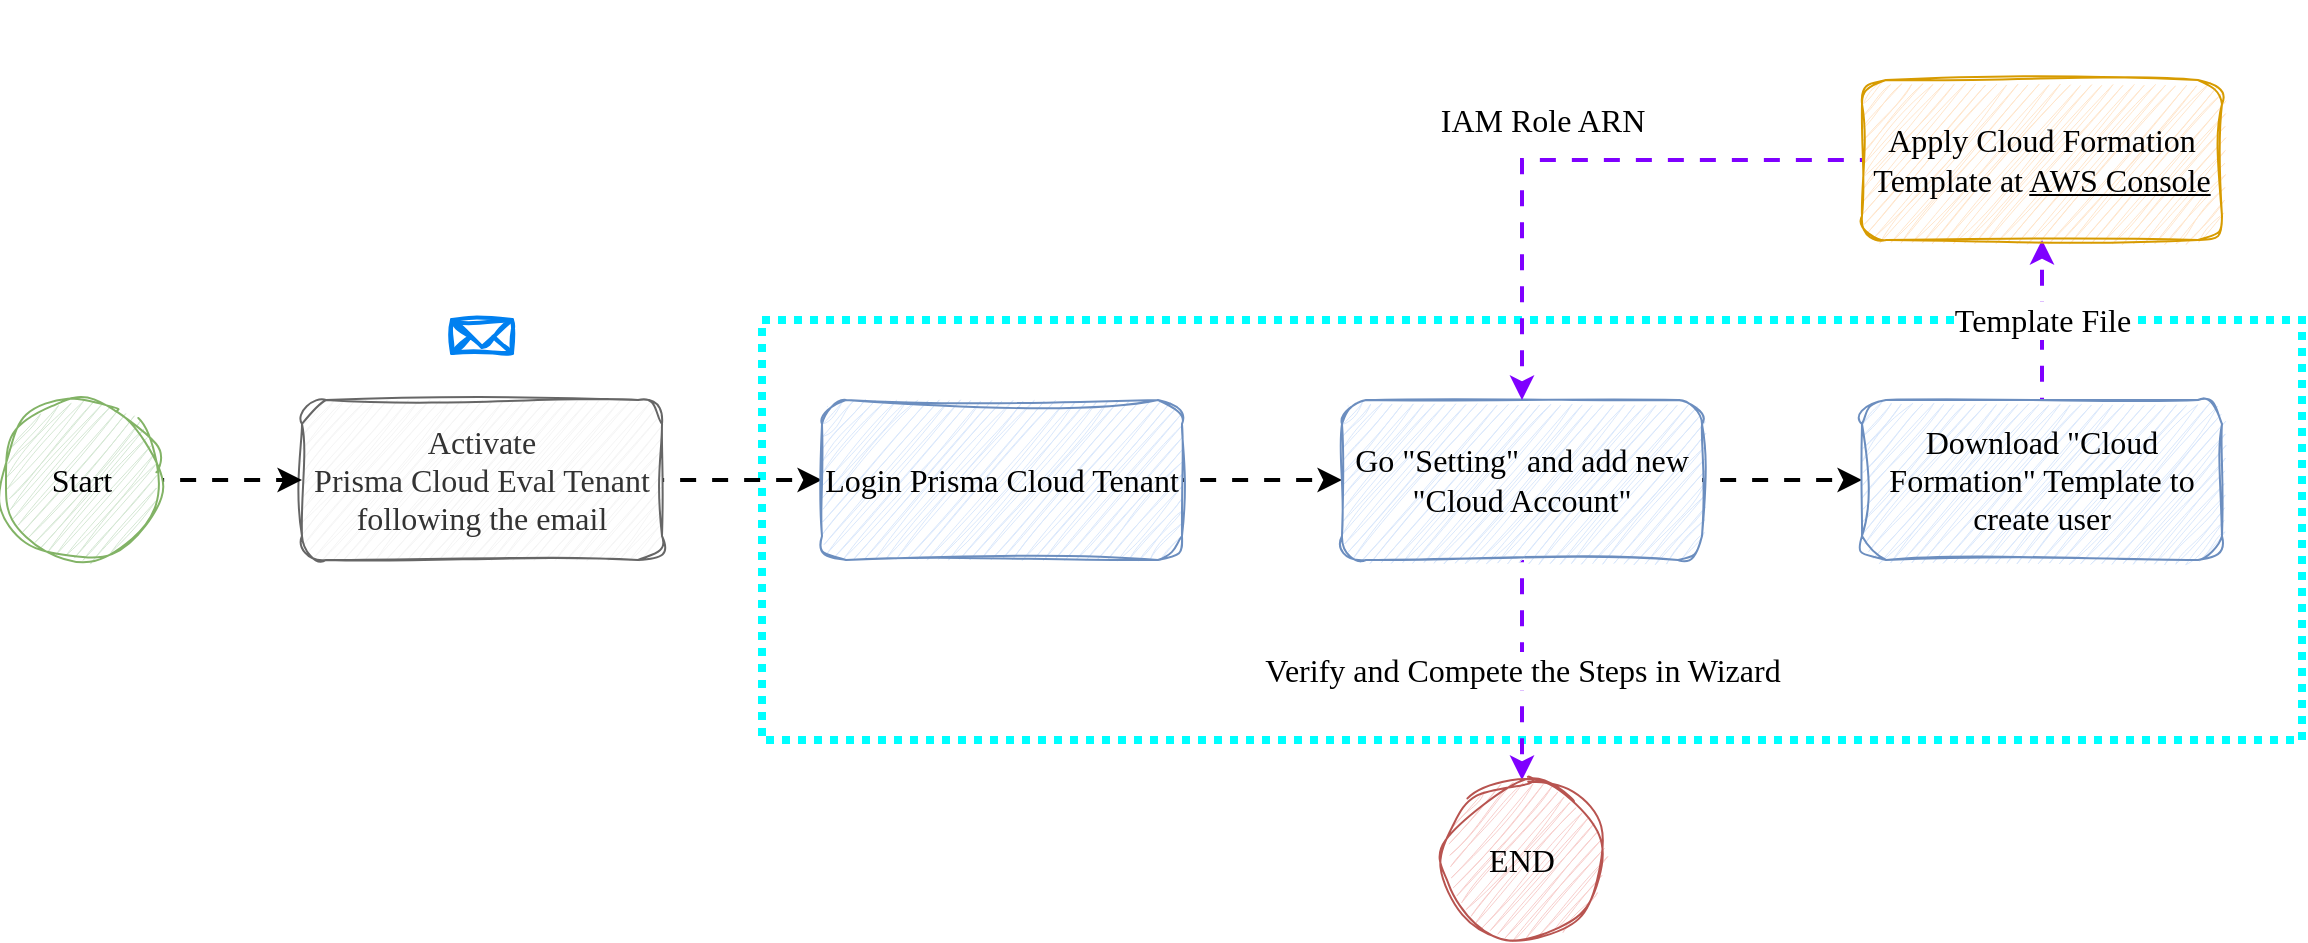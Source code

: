 <mxfile version="24.7.8" pages="4">
  <diagram name="Page-1" id="s1oaN6WPndYODVKXQSM8">
    <mxGraphModel dx="2268" dy="940" grid="1" gridSize="10" guides="1" tooltips="1" connect="1" arrows="1" fold="1" page="1" pageScale="1" pageWidth="850" pageHeight="1100" math="0" shadow="0">
      <root>
        <mxCell id="0" />
        <mxCell id="1" parent="0" />
        <mxCell id="BbceZji8J25tC3Eithj9-19" value="" style="rounded=0;whiteSpace=wrap;html=1;strokeColor=#00FFFF;align=center;verticalAlign=middle;fontFamily=Gloria Hallelujah;fontSource=https%3A%2F%2Ffonts.googleapis.com%2Fcss%3Ffamily%3DGloria%2BHallelujah;fontSize=16;fontColor=default;labelBackgroundColor=default;fillColor=none;dashed=1;strokeWidth=4;dashPattern=1 1;" vertex="1" parent="1">
          <mxGeometry x="160" y="320" width="770" height="210" as="geometry" />
        </mxCell>
        <mxCell id="BbceZji8J25tC3Eithj9-11" style="edgeStyle=orthogonalEdgeStyle;shape=connector;rounded=0;orthogonalLoop=1;jettySize=auto;html=1;entryX=0;entryY=0.5;entryDx=0;entryDy=0;strokeColor=default;strokeWidth=2;align=center;verticalAlign=middle;fontFamily=Gloria Hallelujah;fontSource=https%3A%2F%2Ffonts.googleapis.com%2Fcss%3Ffamily%3DGloria%2BHallelujah;fontSize=16;fontColor=default;labelBackgroundColor=default;endArrow=classic;flowAnimation=1;" edge="1" parent="1" source="BbceZji8J25tC3Eithj9-1" target="BbceZji8J25tC3Eithj9-2">
          <mxGeometry relative="1" as="geometry" />
        </mxCell>
        <mxCell id="BbceZji8J25tC3Eithj9-1" value="Activate&lt;div&gt;Prisma Cloud Eval Tenant following the email&lt;/div&gt;" style="rounded=1;whiteSpace=wrap;html=1;sketch=1;curveFitting=1;jiggle=2;fontSize=16;fontFamily=Gloria Hallelujah;fontSource=https%3A%2F%2Ffonts.googleapis.com%2Fcss%3Ffamily%3DGloria%2BHallelujah;fillColor=#f5f5f5;fontColor=#333333;strokeColor=#666666;" vertex="1" parent="1">
          <mxGeometry x="-70" y="360" width="180" height="80" as="geometry" />
        </mxCell>
        <mxCell id="BbceZji8J25tC3Eithj9-12" style="edgeStyle=orthogonalEdgeStyle;shape=connector;rounded=0;orthogonalLoop=1;jettySize=auto;html=1;entryX=0;entryY=0.5;entryDx=0;entryDy=0;strokeColor=default;strokeWidth=2;align=center;verticalAlign=middle;fontFamily=Gloria Hallelujah;fontSource=https%3A%2F%2Ffonts.googleapis.com%2Fcss%3Ffamily%3DGloria%2BHallelujah;fontSize=16;fontColor=default;labelBackgroundColor=default;endArrow=classic;flowAnimation=1;" edge="1" parent="1" source="BbceZji8J25tC3Eithj9-2" target="BbceZji8J25tC3Eithj9-3">
          <mxGeometry relative="1" as="geometry" />
        </mxCell>
        <mxCell id="BbceZji8J25tC3Eithj9-2" value="Login Prisma Cloud Tenant" style="rounded=1;whiteSpace=wrap;html=1;sketch=1;curveFitting=1;jiggle=2;fontSize=16;fontFamily=Gloria Hallelujah;fontSource=https%3A%2F%2Ffonts.googleapis.com%2Fcss%3Ffamily%3DGloria%2BHallelujah;fillColor=#dae8fc;strokeColor=#6c8ebf;" vertex="1" parent="1">
          <mxGeometry x="190" y="360" width="180" height="80" as="geometry" />
        </mxCell>
        <mxCell id="BbceZji8J25tC3Eithj9-13" style="edgeStyle=orthogonalEdgeStyle;shape=connector;rounded=0;orthogonalLoop=1;jettySize=auto;html=1;entryX=0;entryY=0.5;entryDx=0;entryDy=0;strokeColor=default;strokeWidth=2;align=center;verticalAlign=middle;fontFamily=Gloria Hallelujah;fontSource=https%3A%2F%2Ffonts.googleapis.com%2Fcss%3Ffamily%3DGloria%2BHallelujah;fontSize=16;fontColor=default;labelBackgroundColor=default;endArrow=classic;flowAnimation=1;" edge="1" parent="1" source="BbceZji8J25tC3Eithj9-3" target="BbceZji8J25tC3Eithj9-4">
          <mxGeometry relative="1" as="geometry" />
        </mxCell>
        <mxCell id="BbceZji8J25tC3Eithj9-16" value="Verify and Compete the Steps in Wizard" style="edgeStyle=orthogonalEdgeStyle;shape=connector;rounded=0;orthogonalLoop=1;jettySize=auto;html=1;strokeColor=#7F00FF;strokeWidth=2;align=center;verticalAlign=middle;fontFamily=Gloria Hallelujah;fontSource=https%3A%2F%2Ffonts.googleapis.com%2Fcss%3Ffamily%3DGloria%2BHallelujah;fontSize=16;fontColor=default;labelBackgroundColor=default;endArrow=classic;flowAnimation=1;" edge="1" parent="1" source="BbceZji8J25tC3Eithj9-3" target="BbceZji8J25tC3Eithj9-8">
          <mxGeometry relative="1" as="geometry" />
        </mxCell>
        <mxCell id="BbceZji8J25tC3Eithj9-3" value="Go &quot;Setting&quot; and add new &quot;Cloud Account&quot;" style="rounded=1;whiteSpace=wrap;html=1;sketch=1;curveFitting=1;jiggle=2;fontSize=16;fontFamily=Gloria Hallelujah;fontSource=https%3A%2F%2Ffonts.googleapis.com%2Fcss%3Ffamily%3DGloria%2BHallelujah;fillColor=#dae8fc;strokeColor=#6c8ebf;" vertex="1" parent="1">
          <mxGeometry x="450" y="360" width="180" height="80" as="geometry" />
        </mxCell>
        <mxCell id="BbceZji8J25tC3Eithj9-14" value="Template File" style="edgeStyle=orthogonalEdgeStyle;shape=connector;rounded=0;orthogonalLoop=1;jettySize=auto;html=1;entryX=0.5;entryY=1;entryDx=0;entryDy=0;strokeColor=#7F00FF;strokeWidth=2;align=center;verticalAlign=middle;fontFamily=Gloria Hallelujah;fontSource=https%3A%2F%2Ffonts.googleapis.com%2Fcss%3Ffamily%3DGloria%2BHallelujah;fontSize=16;fontColor=default;labelBackgroundColor=default;endArrow=classic;flowAnimation=1;" edge="1" parent="1" source="BbceZji8J25tC3Eithj9-4" target="BbceZji8J25tC3Eithj9-5">
          <mxGeometry relative="1" as="geometry" />
        </mxCell>
        <mxCell id="BbceZji8J25tC3Eithj9-4" value="Download &quot;Cloud Formation&quot; Template to create user" style="rounded=1;whiteSpace=wrap;html=1;sketch=1;curveFitting=1;jiggle=2;fontSize=16;fontFamily=Gloria Hallelujah;fontSource=https%3A%2F%2Ffonts.googleapis.com%2Fcss%3Ffamily%3DGloria%2BHallelujah;fillColor=#dae8fc;strokeColor=#6c8ebf;" vertex="1" parent="1">
          <mxGeometry x="710" y="360" width="180" height="80" as="geometry" />
        </mxCell>
        <mxCell id="BbceZji8J25tC3Eithj9-15" value="IAM Role ARN" style="edgeStyle=orthogonalEdgeStyle;shape=connector;rounded=0;orthogonalLoop=1;jettySize=auto;html=1;strokeColor=#7F00FF;strokeWidth=2;align=center;verticalAlign=middle;fontFamily=Gloria Hallelujah;fontSource=https%3A%2F%2Ffonts.googleapis.com%2Fcss%3Ffamily%3DGloria%2BHallelujah;fontSize=16;fontColor=default;labelBackgroundColor=default;endArrow=classic;flowAnimation=1;" edge="1" parent="1" source="BbceZji8J25tC3Eithj9-5" target="BbceZji8J25tC3Eithj9-3">
          <mxGeometry x="0.103" y="-20" relative="1" as="geometry">
            <mxPoint as="offset" />
          </mxGeometry>
        </mxCell>
        <mxCell id="BbceZji8J25tC3Eithj9-5" value="Apply Cloud Formation Template at &lt;u&gt;AWS Console&lt;/u&gt;" style="rounded=1;whiteSpace=wrap;html=1;sketch=1;curveFitting=1;jiggle=2;fontSize=16;fontFamily=Gloria Hallelujah;fontSource=https%3A%2F%2Ffonts.googleapis.com%2Fcss%3Ffamily%3DGloria%2BHallelujah;fillColor=#ffe6cc;strokeColor=#d79b00;" vertex="1" parent="1">
          <mxGeometry x="710" y="200" width="180" height="80" as="geometry" />
        </mxCell>
        <mxCell id="BbceZji8J25tC3Eithj9-8" value="END" style="ellipse;whiteSpace=wrap;html=1;aspect=fixed;rounded=1;sketch=1;jiggle=2;curveFitting=1;strokeColor=#b85450;align=center;verticalAlign=middle;fontFamily=Gloria Hallelujah;fontSource=https%3A%2F%2Ffonts.googleapis.com%2Fcss%3Ffamily%3DGloria%2BHallelujah;fontSize=16;fillColor=#f8cecc;" vertex="1" parent="1">
          <mxGeometry x="500" y="550" width="80" height="80" as="geometry" />
        </mxCell>
        <mxCell id="BbceZji8J25tC3Eithj9-10" style="edgeStyle=orthogonalEdgeStyle;rounded=0;orthogonalLoop=1;jettySize=auto;html=1;exitX=1;exitY=0.5;exitDx=0;exitDy=0;entryX=0;entryY=0.5;entryDx=0;entryDy=0;fontFamily=Gloria Hallelujah;fontSource=https%3A%2F%2Ffonts.googleapis.com%2Fcss%3Ffamily%3DGloria%2BHallelujah;fontSize=16;fontColor=default;flowAnimation=1;strokeWidth=2;" edge="1" parent="1" source="BbceZji8J25tC3Eithj9-9" target="BbceZji8J25tC3Eithj9-1">
          <mxGeometry relative="1" as="geometry" />
        </mxCell>
        <mxCell id="BbceZji8J25tC3Eithj9-9" value="Start" style="ellipse;whiteSpace=wrap;html=1;aspect=fixed;rounded=1;sketch=1;jiggle=2;curveFitting=1;strokeColor=#82b366;align=center;verticalAlign=middle;fontFamily=Gloria Hallelujah;fontSource=https%3A%2F%2Ffonts.googleapis.com%2Fcss%3Ffamily%3DGloria%2BHallelujah;fontSize=16;fillColor=#d5e8d4;" vertex="1" parent="1">
          <mxGeometry x="-220" y="360" width="80" height="80" as="geometry" />
        </mxCell>
        <mxCell id="BbceZji8J25tC3Eithj9-17" value="" style="html=1;verticalLabelPosition=bottom;align=center;labelBackgroundColor=#ffffff;verticalAlign=top;strokeWidth=2;strokeColor=#0080F0;shadow=0;dashed=0;shape=mxgraph.ios7.icons.mail;rounded=1;sketch=1;jiggle=2;curveFitting=1;fontFamily=Gloria Hallelujah;fontSource=https%3A%2F%2Ffonts.googleapis.com%2Fcss%3Ffamily%3DGloria%2BHallelujah;fontSize=16;fontColor=default;fillColor=default;" vertex="1" parent="1">
          <mxGeometry x="5" y="320" width="30" height="16.5" as="geometry" />
        </mxCell>
        <mxCell id="BbceZji8J25tC3Eithj9-18" value="" style="shape=image;verticalLabelPosition=bottom;labelBackgroundColor=default;verticalAlign=top;aspect=fixed;imageAspect=0;image=https://paloaltofirewalls.co.uk/wp-content/uploads/2021/02/Prisma_Logo_RGB.png;" vertex="1" parent="1">
          <mxGeometry x="160" y="280" width="160.62" height="32.53" as="geometry" />
        </mxCell>
        <mxCell id="BbceZji8J25tC3Eithj9-20" value="" style="shape=image;verticalLabelPosition=bottom;labelBackgroundColor=default;verticalAlign=top;aspect=fixed;imageAspect=0;image=https://upload.wikimedia.org/wikipedia/commons/thumb/9/93/Amazon_Web_Services_Logo.svg/2560px-Amazon_Web_Services_Logo.svg.png;" vertex="1" parent="1">
          <mxGeometry x="710" y="160" width="42.82" height="25.66" as="geometry" />
        </mxCell>
      </root>
    </mxGraphModel>
  </diagram>
  <diagram id="dqwGO8WCFjrMCLoMmDOb" name="Page-2">
    <mxGraphModel dx="978" dy="648" grid="1" gridSize="10" guides="1" tooltips="1" connect="1" arrows="1" fold="1" page="1" pageScale="1" pageWidth="850" pageHeight="1100" math="0" shadow="0">
      <root>
        <mxCell id="0" />
        <mxCell id="1" parent="0" />
        <mxCell id="kqDUxSL4CEwgRzSzyDm7-20" style="edgeStyle=orthogonalEdgeStyle;shape=connector;rounded=0;orthogonalLoop=1;jettySize=auto;html=1;strokeColor=default;strokeWidth=2;align=center;verticalAlign=middle;fontFamily=Gloria Hallelujah;fontSource=https%3A%2F%2Ffonts.googleapis.com%2Fcss%3Ffamily%3DGloria%2BHallelujah;fontSize=16;fontColor=default;labelBackgroundColor=default;endArrow=classic;flowAnimation=1;dashed=1;dashPattern=1 1;" edge="1" parent="1" source="kqDUxSL4CEwgRzSzyDm7-1">
          <mxGeometry relative="1" as="geometry">
            <mxPoint x="267.5" y="310" as="targetPoint" />
          </mxGeometry>
        </mxCell>
        <mxCell id="kqDUxSL4CEwgRzSzyDm7-1" value="Prisma Cloud&lt;div&gt;Enterprise&lt;/div&gt;&lt;div&gt;Edition&lt;/div&gt;" style="ellipse;shape=cloud;whiteSpace=wrap;html=1;rounded=1;sketch=1;jiggle=2;curveFitting=1;strokeColor=default;align=center;verticalAlign=middle;fontFamily=Gloria Hallelujah;fontSource=https%3A%2F%2Ffonts.googleapis.com%2Fcss%3Ffamily%3DGloria%2BHallelujah;fontSize=16;fontColor=default;labelBackgroundColor=default;fillColor=default;" vertex="1" parent="1">
          <mxGeometry x="107.5" y="390" width="255" height="170" as="geometry" />
        </mxCell>
        <mxCell id="kqDUxSL4CEwgRzSzyDm7-21" style="edgeStyle=orthogonalEdgeStyle;shape=connector;rounded=0;orthogonalLoop=1;jettySize=auto;html=1;strokeColor=default;strokeWidth=2;align=center;verticalAlign=middle;fontFamily=Gloria Hallelujah;fontSource=https%3A%2F%2Ffonts.googleapis.com%2Fcss%3Ffamily%3DGloria%2BHallelujah;fontSize=16;fontColor=default;labelBackgroundColor=default;endArrow=classic;flowAnimation=1;dashed=1;dashPattern=1 1;" edge="1" parent="1" source="kqDUxSL4CEwgRzSzyDm7-2">
          <mxGeometry relative="1" as="geometry">
            <mxPoint x="637.5" y="340" as="targetPoint" />
          </mxGeometry>
        </mxCell>
        <mxCell id="kqDUxSL4CEwgRzSzyDm7-2" value="Prisma Cloud&lt;div&gt;Business&lt;/div&gt;&lt;div&gt;Edition&lt;br&gt;(CHINA)&lt;/div&gt;" style="ellipse;shape=cloud;whiteSpace=wrap;html=1;rounded=1;sketch=1;jiggle=2;curveFitting=1;strokeColor=default;align=center;verticalAlign=middle;fontFamily=Gloria Hallelujah;fontSource=https%3A%2F%2Ffonts.googleapis.com%2Fcss%3Ffamily%3DGloria%2BHallelujah;fontSize=16;fontColor=default;labelBackgroundColor=default;fillColor=default;" vertex="1" parent="1">
          <mxGeometry x="557.5" y="400" width="240" height="160" as="geometry" />
        </mxCell>
        <mxCell id="kqDUxSL4CEwgRzSzyDm7-3" value="SG" style="rounded=1;whiteSpace=wrap;html=1;sketch=1;jiggle=2;curveFitting=1;strokeColor=default;align=center;verticalAlign=middle;fontFamily=Gloria Hallelujah;fontSource=https%3A%2F%2Ffonts.googleapis.com%2Fcss%3Ffamily%3DGloria%2BHallelujah;fontSize=16;fontColor=default;labelBackgroundColor=default;fillColor=default;" vertex="1" parent="1">
          <mxGeometry x="40" y="610" width="90" height="40" as="geometry" />
        </mxCell>
        <mxCell id="kqDUxSL4CEwgRzSzyDm7-4" value="JP" style="rounded=1;whiteSpace=wrap;html=1;sketch=1;jiggle=2;curveFitting=1;strokeColor=default;align=center;verticalAlign=middle;fontFamily=Gloria Hallelujah;fontSource=https%3A%2F%2Ffonts.googleapis.com%2Fcss%3Ffamily%3DGloria%2BHallelujah;fontSize=16;fontColor=default;labelBackgroundColor=default;fillColor=default;" vertex="1" parent="1">
          <mxGeometry x="140" y="610" width="90" height="40" as="geometry" />
        </mxCell>
        <mxCell id="kqDUxSL4CEwgRzSzyDm7-5" value="ANZ" style="rounded=1;whiteSpace=wrap;html=1;sketch=1;jiggle=2;curveFitting=1;strokeColor=default;align=center;verticalAlign=middle;fontFamily=Gloria Hallelujah;fontSource=https%3A%2F%2Ffonts.googleapis.com%2Fcss%3Ffamily%3DGloria%2BHallelujah;fontSize=16;fontColor=default;labelBackgroundColor=default;fillColor=default;" vertex="1" parent="1">
          <mxGeometry x="240" y="610" width="90" height="40" as="geometry" />
        </mxCell>
        <mxCell id="kqDUxSL4CEwgRzSzyDm7-6" value="US" style="rounded=1;whiteSpace=wrap;html=1;sketch=1;jiggle=2;curveFitting=1;strokeColor=default;align=center;verticalAlign=middle;fontFamily=Gloria Hallelujah;fontSource=https%3A%2F%2Ffonts.googleapis.com%2Fcss%3Ffamily%3DGloria%2BHallelujah;fontSize=16;fontColor=default;labelBackgroundColor=default;fillColor=default;" vertex="1" parent="1">
          <mxGeometry x="340" y="610" width="90" height="40" as="geometry" />
        </mxCell>
        <mxCell id="kqDUxSL4CEwgRzSzyDm7-7" value="CN" style="rounded=1;whiteSpace=wrap;html=1;sketch=1;jiggle=2;curveFitting=1;strokeColor=default;align=center;verticalAlign=middle;fontFamily=Gloria Hallelujah;fontSource=https%3A%2F%2Ffonts.googleapis.com%2Fcss%3Ffamily%3DGloria%2BHallelujah;fontSize=16;fontColor=default;labelBackgroundColor=default;fillColor=default;" vertex="1" parent="1">
          <mxGeometry x="632.5" y="610" width="90" height="40" as="geometry" />
        </mxCell>
        <mxCell id="kqDUxSL4CEwgRzSzyDm7-9" value="" style="endArrow=none;dashed=1;html=1;rounded=0;strokeColor=default;strokeWidth=2;align=center;verticalAlign=middle;fontFamily=Gloria Hallelujah;fontSource=https%3A%2F%2Ffonts.googleapis.com%2Fcss%3Ffamily%3DGloria%2BHallelujah;fontSize=16;fontColor=default;labelBackgroundColor=default;edgeStyle=orthogonalEdgeStyle;flowAnimation=1;" edge="1" parent="1">
          <mxGeometry width="50" height="50" relative="1" as="geometry">
            <mxPoint x="480" y="640" as="sourcePoint" />
            <mxPoint x="480" y="150" as="targetPoint" />
          </mxGeometry>
        </mxCell>
        <mxCell id="kqDUxSL4CEwgRzSzyDm7-11" value="AWS" style="ellipse;shape=cloud;whiteSpace=wrap;html=1;rounded=1;sketch=1;jiggle=2;curveFitting=1;strokeColor=default;align=center;verticalAlign=middle;fontFamily=Gloria Hallelujah;fontSource=https%3A%2F%2Ffonts.googleapis.com%2Fcss%3Ffamily%3DGloria%2BHallelujah;fontSize=16;fontColor=default;labelBackgroundColor=default;fillColor=default;" vertex="1" parent="1">
          <mxGeometry x="147.5" y="180" width="120" height="80" as="geometry" />
        </mxCell>
        <mxCell id="kqDUxSL4CEwgRzSzyDm7-12" value="Azure" style="ellipse;shape=cloud;whiteSpace=wrap;html=1;rounded=1;sketch=1;jiggle=2;curveFitting=1;strokeColor=default;align=center;verticalAlign=middle;fontFamily=Gloria Hallelujah;fontSource=https%3A%2F%2Ffonts.googleapis.com%2Fcss%3Ffamily%3DGloria%2BHallelujah;fontSize=16;fontColor=default;labelBackgroundColor=default;fillColor=default;" vertex="1" parent="1">
          <mxGeometry x="240" y="170" width="120" height="80" as="geometry" />
        </mxCell>
        <mxCell id="kqDUxSL4CEwgRzSzyDm7-13" value="GCP" style="ellipse;shape=cloud;whiteSpace=wrap;html=1;rounded=1;sketch=1;jiggle=2;curveFitting=1;strokeColor=default;align=center;verticalAlign=middle;fontFamily=Gloria Hallelujah;fontSource=https%3A%2F%2Ffonts.googleapis.com%2Fcss%3Ffamily%3DGloria%2BHallelujah;fontSize=16;fontColor=default;labelBackgroundColor=default;fillColor=default;" vertex="1" parent="1">
          <mxGeometry x="207.5" y="220" width="120" height="80" as="geometry" />
        </mxCell>
        <mxCell id="kqDUxSL4CEwgRzSzyDm7-14" value="AliCloud" style="ellipse;shape=cloud;whiteSpace=wrap;html=1;rounded=1;sketch=1;jiggle=2;curveFitting=1;strokeColor=default;align=center;verticalAlign=middle;fontFamily=Gloria Hallelujah;fontSource=https%3A%2F%2Ffonts.googleapis.com%2Fcss%3Ffamily%3DGloria%2BHallelujah;fontSize=16;fontColor=default;labelBackgroundColor=default;fillColor=default;" vertex="1" parent="1">
          <mxGeometry x="120" y="230" width="120" height="80" as="geometry" />
        </mxCell>
        <mxCell id="kqDUxSL4CEwgRzSzyDm7-15" value="OCI" style="ellipse;shape=cloud;whiteSpace=wrap;html=1;rounded=1;sketch=1;jiggle=2;curveFitting=1;strokeColor=default;align=center;verticalAlign=middle;fontFamily=Gloria Hallelujah;fontSource=https%3A%2F%2Ffonts.googleapis.com%2Fcss%3Ffamily%3DGloria%2BHallelujah;fontSize=16;fontColor=default;labelBackgroundColor=default;fillColor=default;" vertex="1" parent="1">
          <mxGeometry x="297.5" y="220" width="120" height="80" as="geometry" />
        </mxCell>
        <mxCell id="kqDUxSL4CEwgRzSzyDm7-16" value="AWS China" style="ellipse;shape=cloud;whiteSpace=wrap;html=1;rounded=1;sketch=1;jiggle=2;curveFitting=1;strokeColor=default;align=center;verticalAlign=middle;fontFamily=Gloria Hallelujah;fontSource=https%3A%2F%2Ffonts.googleapis.com%2Fcss%3Ffamily%3DGloria%2BHallelujah;fontSize=16;fontColor=default;labelBackgroundColor=default;fillColor=default;" vertex="1" parent="1">
          <mxGeometry x="547.5" y="170" width="140" height="90" as="geometry" />
        </mxCell>
        <mxCell id="kqDUxSL4CEwgRzSzyDm7-17" value="Azure 21v&lt;br&gt;(Mooncake)" style="ellipse;shape=cloud;whiteSpace=wrap;html=1;rounded=1;sketch=1;jiggle=2;curveFitting=1;strokeColor=default;align=center;verticalAlign=middle;fontFamily=Gloria Hallelujah;fontSource=https%3A%2F%2Ffonts.googleapis.com%2Fcss%3Ffamily%3DGloria%2BHallelujah;fontSize=16;fontColor=default;labelBackgroundColor=default;fillColor=default;" vertex="1" parent="1">
          <mxGeometry x="657.5" y="190" width="140" height="90" as="geometry" />
        </mxCell>
        <mxCell id="kqDUxSL4CEwgRzSzyDm7-18" value="Aliyun" style="ellipse;shape=cloud;whiteSpace=wrap;html=1;rounded=1;sketch=1;jiggle=2;curveFitting=1;strokeColor=default;align=center;verticalAlign=middle;fontFamily=Gloria Hallelujah;fontSource=https%3A%2F%2Ffonts.googleapis.com%2Fcss%3Ffamily%3DGloria%2BHallelujah;fontSize=16;fontColor=default;labelBackgroundColor=default;fillColor=default;" vertex="1" parent="1">
          <mxGeometry x="547.5" y="240" width="140" height="90" as="geometry" />
        </mxCell>
        <mxCell id="kqDUxSL4CEwgRzSzyDm7-19" value="Aliyun&lt;br&gt;(Finance)" style="ellipse;shape=cloud;whiteSpace=wrap;html=1;rounded=1;sketch=1;jiggle=2;curveFitting=1;strokeColor=default;align=center;verticalAlign=middle;fontFamily=Gloria Hallelujah;fontSource=https%3A%2F%2Ffonts.googleapis.com%2Fcss%3Ffamily%3DGloria%2BHallelujah;fontSize=16;fontColor=default;labelBackgroundColor=default;fillColor=default;" vertex="1" parent="1">
          <mxGeometry x="647.5" y="260" width="140" height="90" as="geometry" />
        </mxCell>
        <mxCell id="kqDUxSL4CEwgRzSzyDm7-22" value="International CLouds" style="text;html=1;align=center;verticalAlign=middle;whiteSpace=wrap;rounded=0;fontFamily=Gloria Hallelujah;fontSource=https%3A%2F%2Ffonts.googleapis.com%2Fcss%3Ffamily%3DGloria%2BHallelujah;fontSize=16;fontColor=default;labelBackgroundColor=default;fontStyle=5" vertex="1" parent="1">
          <mxGeometry x="147.5" y="130" width="220" height="30" as="geometry" />
        </mxCell>
        <mxCell id="kqDUxSL4CEwgRzSzyDm7-23" value="China Clouds" style="text;html=1;align=center;verticalAlign=middle;whiteSpace=wrap;rounded=0;fontFamily=Gloria Hallelujah;fontSource=https%3A%2F%2Ffonts.googleapis.com%2Fcss%3Ffamily%3DGloria%2BHallelujah;fontSize=16;fontColor=default;labelBackgroundColor=default;fontStyle=5" vertex="1" parent="1">
          <mxGeometry x="567.5" y="130" width="220" height="30" as="geometry" />
        </mxCell>
      </root>
    </mxGraphModel>
  </diagram>
  <diagram id="28ufTkRhXURtuYXBcRCO" name="Page-3">
    <mxGraphModel dx="1182" dy="783" grid="1" gridSize="10" guides="1" tooltips="1" connect="1" arrows="1" fold="1" page="1" pageScale="1" pageWidth="850" pageHeight="1100" math="0" shadow="0">
      <root>
        <mxCell id="0" />
        <mxCell id="1" parent="0" />
        <mxCell id="qOm3jjn9kIJ0XYWY7qRf-11" style="edgeStyle=orthogonalEdgeStyle;shape=connector;rounded=0;orthogonalLoop=1;jettySize=auto;html=1;entryX=0.5;entryY=0;entryDx=0;entryDy=0;strokeColor=default;strokeWidth=2;align=center;verticalAlign=middle;fontFamily=Gloria Hallelujah;fontSource=https%3A%2F%2Ffonts.googleapis.com%2Fcss%3Ffamily%3DGloria%2BHallelujah;fontSize=16;fontColor=default;labelBackgroundColor=default;endArrow=classic;flowAnimation=1;" edge="1" parent="1" source="XnFJxeMVyEUeCZrKErBX-1" target="qOm3jjn9kIJ0XYWY7qRf-10">
          <mxGeometry relative="1" as="geometry" />
        </mxCell>
        <mxCell id="XnFJxeMVyEUeCZrKErBX-1" value="Prisma Cloud&lt;div&gt;Enterprise&lt;/div&gt;&lt;div&gt;Edition&lt;/div&gt;" style="ellipse;shape=cloud;whiteSpace=wrap;html=1;rounded=1;sketch=1;jiggle=2;curveFitting=1;strokeColor=default;align=center;verticalAlign=middle;fontFamily=Gloria Hallelujah;fontSource=https%3A%2F%2Ffonts.googleapis.com%2Fcss%3Ffamily%3DGloria%2BHallelujah;fontSize=16;fontColor=default;labelBackgroundColor=default;fillColor=default;" vertex="1" parent="1">
          <mxGeometry x="356.25" y="380" width="187.5" height="110" as="geometry" />
        </mxCell>
        <mxCell id="XnFJxeMVyEUeCZrKErBX-3" style="edgeStyle=orthogonalEdgeStyle;shape=connector;rounded=0;orthogonalLoop=1;jettySize=auto;html=1;strokeColor=default;strokeWidth=2;align=center;verticalAlign=middle;fontFamily=Gloria Hallelujah;fontSource=https%3A%2F%2Ffonts.googleapis.com%2Fcss%3Ffamily%3DGloria%2BHallelujah;fontSize=16;fontColor=default;labelBackgroundColor=default;endArrow=classic;flowAnimation=1;" edge="1" parent="1" source="XnFJxeMVyEUeCZrKErBX-2" target="XnFJxeMVyEUeCZrKErBX-1">
          <mxGeometry relative="1" as="geometry" />
        </mxCell>
        <mxCell id="XnFJxeMVyEUeCZrKErBX-2" value="SSO" style="rounded=1;whiteSpace=wrap;html=1;sketch=1;jiggle=2;curveFitting=1;strokeColor=default;align=center;verticalAlign=middle;fontFamily=Gloria Hallelujah;fontSource=https%3A%2F%2Ffonts.googleapis.com%2Fcss%3Ffamily%3DGloria%2BHallelujah;fontSize=16;fontColor=default;labelBackgroundColor=default;fillColor=default;" vertex="1" parent="1">
          <mxGeometry x="410" y="280" width="80" height="40" as="geometry" />
        </mxCell>
        <mxCell id="XnFJxeMVyEUeCZrKErBX-5" style="edgeStyle=orthogonalEdgeStyle;shape=connector;rounded=0;orthogonalLoop=1;jettySize=auto;html=1;strokeColor=default;strokeWidth=2;align=center;verticalAlign=middle;fontFamily=Gloria Hallelujah;fontSource=https%3A%2F%2Ffonts.googleapis.com%2Fcss%3Ffamily%3DGloria%2BHallelujah;fontSize=16;fontColor=default;labelBackgroundColor=default;endArrow=classic;flowAnimation=1;" edge="1" parent="1" source="XnFJxeMVyEUeCZrKErBX-4" target="XnFJxeMVyEUeCZrKErBX-2">
          <mxGeometry relative="1" as="geometry" />
        </mxCell>
        <mxCell id="XnFJxeMVyEUeCZrKErBX-4" value="IDP" style="rounded=1;whiteSpace=wrap;html=1;sketch=1;jiggle=2;curveFitting=1;strokeColor=default;align=center;verticalAlign=middle;fontFamily=Gloria Hallelujah;fontSource=https%3A%2F%2Ffonts.googleapis.com%2Fcss%3Ffamily%3DGloria%2BHallelujah;fontSize=16;fontColor=default;labelBackgroundColor=default;fillColor=default;" vertex="1" parent="1">
          <mxGeometry x="410" y="180" width="80" height="40" as="geometry" />
        </mxCell>
        <mxCell id="XnFJxeMVyEUeCZrKErBX-6" value="Entra ID" style="ellipse;shape=cloud;whiteSpace=wrap;html=1;rounded=1;sketch=1;jiggle=2;curveFitting=1;strokeColor=default;align=center;verticalAlign=middle;fontFamily=Gloria Hallelujah;fontSource=https%3A%2F%2Ffonts.googleapis.com%2Fcss%3Ffamily%3DGloria%2BHallelujah;fontSize=16;fontColor=default;labelBackgroundColor=default;fillColor=default;" vertex="1" parent="1">
          <mxGeometry x="322.5" y="100" width="120" height="80" as="geometry" />
        </mxCell>
        <mxCell id="XnFJxeMVyEUeCZrKErBX-7" value="Okta" style="ellipse;shape=cloud;whiteSpace=wrap;html=1;rounded=1;sketch=1;jiggle=2;curveFitting=1;strokeColor=default;align=center;verticalAlign=middle;fontFamily=Gloria Hallelujah;fontSource=https%3A%2F%2Ffonts.googleapis.com%2Fcss%3Ffamily%3DGloria%2BHallelujah;fontSize=16;fontColor=default;labelBackgroundColor=default;fillColor=default;" vertex="1" parent="1">
          <mxGeometry x="420" y="110" width="120" height="80" as="geometry" />
        </mxCell>
        <mxCell id="XnFJxeMVyEUeCZrKErBX-8" value="ADFS" style="ellipse;shape=cloud;whiteSpace=wrap;html=1;rounded=1;sketch=1;jiggle=2;curveFitting=1;strokeColor=default;align=center;verticalAlign=middle;fontFamily=Gloria Hallelujah;fontSource=https%3A%2F%2Ffonts.googleapis.com%2Fcss%3Ffamily%3DGloria%2BHallelujah;fontSize=16;fontColor=default;labelBackgroundColor=default;fillColor=default;" vertex="1" parent="1">
          <mxGeometry x="480" y="70" width="120" height="80" as="geometry" />
        </mxCell>
        <mxCell id="XnFJxeMVyEUeCZrKErBX-9" value="Google SSO" style="ellipse;shape=cloud;whiteSpace=wrap;html=1;rounded=1;sketch=1;jiggle=2;curveFitting=1;strokeColor=default;align=center;verticalAlign=middle;fontFamily=Gloria Hallelujah;fontSource=https%3A%2F%2Ffonts.googleapis.com%2Fcss%3Ffamily%3DGloria%2BHallelujah;fontSize=16;fontColor=default;labelBackgroundColor=default;fillColor=default;" vertex="1" parent="1">
          <mxGeometry x="370" y="50" width="120" height="80" as="geometry" />
        </mxCell>
        <mxCell id="XnFJxeMVyEUeCZrKErBX-10" value="Entra ID" style="ellipse;shape=cloud;whiteSpace=wrap;html=1;rounded=1;sketch=1;jiggle=2;curveFitting=1;strokeColor=default;align=center;verticalAlign=middle;fontFamily=Gloria Hallelujah;fontSource=https%3A%2F%2Ffonts.googleapis.com%2Fcss%3Ffamily%3DGloria%2BHallelujah;fontSize=16;fontColor=default;labelBackgroundColor=default;fillColor=default;" vertex="1" parent="1">
          <mxGeometry x="110" y="690" width="120" height="80" as="geometry" />
        </mxCell>
        <mxCell id="XnFJxeMVyEUeCZrKErBX-11" value="Okta" style="ellipse;shape=cloud;whiteSpace=wrap;html=1;rounded=1;sketch=1;jiggle=2;curveFitting=1;strokeColor=default;align=center;verticalAlign=middle;fontFamily=Gloria Hallelujah;fontSource=https%3A%2F%2Ffonts.googleapis.com%2Fcss%3Ffamily%3DGloria%2BHallelujah;fontSize=16;fontColor=default;labelBackgroundColor=default;fillColor=default;" vertex="1" parent="1">
          <mxGeometry x="207.5" y="700" width="120" height="80" as="geometry" />
        </mxCell>
        <mxCell id="qOm3jjn9kIJ0XYWY7qRf-7" style="edgeStyle=orthogonalEdgeStyle;shape=connector;rounded=0;orthogonalLoop=1;jettySize=auto;html=1;exitX=0.875;exitY=0.5;exitDx=0;exitDy=0;exitPerimeter=0;entryX=0;entryY=0.5;entryDx=0;entryDy=0;strokeColor=default;strokeWidth=2;align=center;verticalAlign=middle;fontFamily=Gloria Hallelujah;fontSource=https%3A%2F%2Ffonts.googleapis.com%2Fcss%3Ffamily%3DGloria%2BHallelujah;fontSize=16;fontColor=default;labelBackgroundColor=default;endArrow=classic;flowAnimation=1;" edge="1" parent="1" source="XnFJxeMVyEUeCZrKErBX-12" target="qOm3jjn9kIJ0XYWY7qRf-6">
          <mxGeometry relative="1" as="geometry" />
        </mxCell>
        <mxCell id="XnFJxeMVyEUeCZrKErBX-12" value="ADFS" style="ellipse;shape=cloud;whiteSpace=wrap;html=1;rounded=1;sketch=1;jiggle=2;curveFitting=1;strokeColor=default;align=center;verticalAlign=middle;fontFamily=Gloria Hallelujah;fontSource=https%3A%2F%2Ffonts.googleapis.com%2Fcss%3Ffamily%3DGloria%2BHallelujah;fontSize=16;fontColor=default;labelBackgroundColor=default;fillColor=default;" vertex="1" parent="1">
          <mxGeometry x="252.5" y="660" width="120" height="80" as="geometry" />
        </mxCell>
        <mxCell id="XnFJxeMVyEUeCZrKErBX-13" value="Google SSO" style="ellipse;shape=cloud;whiteSpace=wrap;html=1;rounded=1;sketch=1;jiggle=2;curveFitting=1;strokeColor=default;align=center;verticalAlign=middle;fontFamily=Gloria Hallelujah;fontSource=https%3A%2F%2Ffonts.googleapis.com%2Fcss%3Ffamily%3DGloria%2BHallelujah;fontSize=16;fontColor=default;labelBackgroundColor=default;fillColor=default;" vertex="1" parent="1">
          <mxGeometry x="157.5" y="640" width="120" height="80" as="geometry" />
        </mxCell>
        <mxCell id="qOm3jjn9kIJ0XYWY7qRf-1" value="AWS" style="ellipse;shape=cloud;whiteSpace=wrap;html=1;rounded=1;sketch=1;jiggle=2;curveFitting=1;strokeColor=default;align=center;verticalAlign=middle;fontFamily=Gloria Hallelujah;fontSource=https%3A%2F%2Ffonts.googleapis.com%2Fcss%3Ffamily%3DGloria%2BHallelujah;fontSize=16;fontColor=default;labelBackgroundColor=default;fillColor=default;" vertex="1" parent="1">
          <mxGeometry x="557.5" y="640" width="120" height="80" as="geometry" />
        </mxCell>
        <mxCell id="qOm3jjn9kIJ0XYWY7qRf-2" value="Azure" style="ellipse;shape=cloud;whiteSpace=wrap;html=1;rounded=1;sketch=1;jiggle=2;curveFitting=1;strokeColor=default;align=center;verticalAlign=middle;fontFamily=Gloria Hallelujah;fontSource=https%3A%2F%2Ffonts.googleapis.com%2Fcss%3Ffamily%3DGloria%2BHallelujah;fontSize=16;fontColor=default;labelBackgroundColor=default;fillColor=default;" vertex="1" parent="1">
          <mxGeometry x="650" y="630" width="120" height="80" as="geometry" />
        </mxCell>
        <mxCell id="qOm3jjn9kIJ0XYWY7qRf-3" value="GCP" style="ellipse;shape=cloud;whiteSpace=wrap;html=1;rounded=1;sketch=1;jiggle=2;curveFitting=1;strokeColor=default;align=center;verticalAlign=middle;fontFamily=Gloria Hallelujah;fontSource=https%3A%2F%2Ffonts.googleapis.com%2Fcss%3Ffamily%3DGloria%2BHallelujah;fontSize=16;fontColor=default;labelBackgroundColor=default;fillColor=default;" vertex="1" parent="1">
          <mxGeometry x="617.5" y="680" width="120" height="80" as="geometry" />
        </mxCell>
        <mxCell id="qOm3jjn9kIJ0XYWY7qRf-4" value="AliCloud" style="ellipse;shape=cloud;whiteSpace=wrap;html=1;rounded=1;sketch=1;jiggle=2;curveFitting=1;strokeColor=default;align=center;verticalAlign=middle;fontFamily=Gloria Hallelujah;fontSource=https%3A%2F%2Ffonts.googleapis.com%2Fcss%3Ffamily%3DGloria%2BHallelujah;fontSize=16;fontColor=default;labelBackgroundColor=default;fillColor=default;" vertex="1" parent="1">
          <mxGeometry x="530" y="690" width="120" height="80" as="geometry" />
        </mxCell>
        <mxCell id="qOm3jjn9kIJ0XYWY7qRf-5" value="OCI" style="ellipse;shape=cloud;whiteSpace=wrap;html=1;rounded=1;sketch=1;jiggle=2;curveFitting=1;strokeColor=default;align=center;verticalAlign=middle;fontFamily=Gloria Hallelujah;fontSource=https%3A%2F%2Ffonts.googleapis.com%2Fcss%3Ffamily%3DGloria%2BHallelujah;fontSize=16;fontColor=default;labelBackgroundColor=default;fillColor=default;" vertex="1" parent="1">
          <mxGeometry x="707.5" y="680" width="120" height="80" as="geometry" />
        </mxCell>
        <mxCell id="qOm3jjn9kIJ0XYWY7qRf-6" value="SSO" style="rounded=1;whiteSpace=wrap;html=1;sketch=1;jiggle=2;curveFitting=1;strokeColor=default;align=center;verticalAlign=middle;fontFamily=Gloria Hallelujah;fontSource=https%3A%2F%2Ffonts.googleapis.com%2Fcss%3Ffamily%3DGloria%2BHallelujah;fontSize=16;fontColor=default;labelBackgroundColor=default;fillColor=default;" vertex="1" parent="1">
          <mxGeometry x="412.5" y="710" width="80" height="40" as="geometry" />
        </mxCell>
        <mxCell id="qOm3jjn9kIJ0XYWY7qRf-8" style="edgeStyle=orthogonalEdgeStyle;shape=connector;rounded=0;orthogonalLoop=1;jettySize=auto;html=1;exitX=1;exitY=0.5;exitDx=0;exitDy=0;entryX=0.07;entryY=0.4;entryDx=0;entryDy=0;entryPerimeter=0;strokeColor=default;strokeWidth=2;align=center;verticalAlign=middle;fontFamily=Gloria Hallelujah;fontSource=https%3A%2F%2Ffonts.googleapis.com%2Fcss%3Ffamily%3DGloria%2BHallelujah;fontSize=16;fontColor=default;labelBackgroundColor=default;endArrow=classic;flowAnimation=1;" edge="1" parent="1" source="qOm3jjn9kIJ0XYWY7qRf-6" target="qOm3jjn9kIJ0XYWY7qRf-4">
          <mxGeometry relative="1" as="geometry" />
        </mxCell>
        <mxCell id="qOm3jjn9kIJ0XYWY7qRf-9" value="" style="shape=curlyBracket;whiteSpace=wrap;html=1;rounded=1;flipH=1;labelPosition=right;verticalLabelPosition=middle;align=left;verticalAlign=middle;sketch=1;jiggle=2;curveFitting=1;strokeColor=default;fontFamily=Gloria Hallelujah;fontSource=https%3A%2F%2Ffonts.googleapis.com%2Fcss%3Ffamily%3DGloria%2BHallelujah;fontSize=16;fontColor=default;labelBackgroundColor=default;fillColor=default;rotation=-90;" vertex="1" parent="1">
          <mxGeometry x="455" y="280" width="20" height="710" as="geometry" />
        </mxCell>
        <mxCell id="qOm3jjn9kIJ0XYWY7qRf-10" value="CIEM" style="rounded=1;whiteSpace=wrap;html=1;sketch=1;jiggle=2;curveFitting=1;strokeColor=default;align=center;verticalAlign=middle;fontFamily=Gloria Hallelujah;fontSource=https%3A%2F%2Ffonts.googleapis.com%2Fcss%3Ffamily%3DGloria%2BHallelujah;fontSize=16;fontColor=default;labelBackgroundColor=default;fillColor=default;" vertex="1" parent="1">
          <mxGeometry x="410" y="530" width="80" height="40" as="geometry" />
        </mxCell>
        <mxCell id="qOm3jjn9kIJ0XYWY7qRf-12" style="edgeStyle=orthogonalEdgeStyle;shape=connector;rounded=0;orthogonalLoop=1;jettySize=auto;html=1;entryX=0.1;entryY=0.5;entryDx=0;entryDy=0;entryPerimeter=0;strokeColor=default;strokeWidth=2;align=center;verticalAlign=middle;fontFamily=Gloria Hallelujah;fontSource=https%3A%2F%2Ffonts.googleapis.com%2Fcss%3Ffamily%3DGloria%2BHallelujah;fontSize=16;fontColor=default;labelBackgroundColor=default;endArrow=classic;flowAnimation=1;" edge="1" parent="1" source="qOm3jjn9kIJ0XYWY7qRf-10" target="qOm3jjn9kIJ0XYWY7qRf-9">
          <mxGeometry relative="1" as="geometry" />
        </mxCell>
      </root>
    </mxGraphModel>
  </diagram>
  <diagram id="ofZXMvyNWhGQNEvcpeZd" name="Page-4">
    <mxGraphModel dx="1418" dy="940" grid="1" gridSize="10" guides="1" tooltips="1" connect="1" arrows="1" fold="1" page="1" pageScale="1" pageWidth="850" pageHeight="1100" math="0" shadow="0">
      <root>
        <mxCell id="0" />
        <mxCell id="1" parent="0" />
        <mxCell id="UUb-iixJ8kLkLfR1OBws-7" style="edgeStyle=orthogonalEdgeStyle;shape=connector;rounded=0;orthogonalLoop=1;jettySize=auto;html=1;strokeColor=default;strokeWidth=2;align=center;verticalAlign=middle;fontFamily=Gloria Hallelujah;fontSource=https%3A%2F%2Ffonts.googleapis.com%2Fcss%3Ffamily%3DGloria%2BHallelujah;fontSize=16;fontColor=default;labelBackgroundColor=default;endArrow=classic;flowAnimation=1;" edge="1" parent="1" source="UUb-iixJ8kLkLfR1OBws-1" target="UUb-iixJ8kLkLfR1OBws-6">
          <mxGeometry relative="1" as="geometry" />
        </mxCell>
        <mxCell id="UUb-iixJ8kLkLfR1OBws-1" value="Account Group" style="rounded=1;whiteSpace=wrap;html=1;sketch=1;jiggle=2;curveFitting=1;strokeColor=default;align=center;verticalAlign=middle;fontFamily=Gloria Hallelujah;fontSource=https%3A%2F%2Ffonts.googleapis.com%2Fcss%3Ffamily%3DGloria%2BHallelujah;fontSize=16;fontColor=default;labelBackgroundColor=default;fillColor=default;" vertex="1" parent="1">
          <mxGeometry x="357.5" y="310" width="160" height="60" as="geometry" />
        </mxCell>
        <mxCell id="UUb-iixJ8kLkLfR1OBws-8" style="edgeStyle=orthogonalEdgeStyle;shape=connector;rounded=0;orthogonalLoop=1;jettySize=auto;html=1;exitX=1;exitY=0.5;exitDx=0;exitDy=0;entryX=0;entryY=0.5;entryDx=0;entryDy=0;strokeColor=default;strokeWidth=2;align=center;verticalAlign=middle;fontFamily=Gloria Hallelujah;fontSource=https%3A%2F%2Ffonts.googleapis.com%2Fcss%3Ffamily%3DGloria%2BHallelujah;fontSize=16;fontColor=default;labelBackgroundColor=default;endArrow=classic;flowAnimation=1;" edge="1" parent="1" source="UUb-iixJ8kLkLfR1OBws-2" target="UUb-iixJ8kLkLfR1OBws-3">
          <mxGeometry relative="1" as="geometry" />
        </mxCell>
        <mxCell id="UUb-iixJ8kLkLfR1OBws-2" value="Account Group" style="rounded=1;whiteSpace=wrap;html=1;sketch=1;jiggle=2;curveFitting=1;strokeColor=default;align=center;verticalAlign=middle;fontFamily=Gloria Hallelujah;fontSource=https%3A%2F%2Ffonts.googleapis.com%2Fcss%3Ffamily%3DGloria%2BHallelujah;fontSize=16;fontColor=default;labelBackgroundColor=default;fillColor=default;" vertex="1" parent="1">
          <mxGeometry x="357.5" y="520" width="160" height="60" as="geometry" />
        </mxCell>
        <mxCell id="UUb-iixJ8kLkLfR1OBws-3" value="Public Cloud Accounts/Subscriptions" style="rounded=1;whiteSpace=wrap;html=1;sketch=1;jiggle=2;curveFitting=1;strokeColor=default;align=center;verticalAlign=middle;fontFamily=Gloria Hallelujah;fontSource=https%3A%2F%2Ffonts.googleapis.com%2Fcss%3Ffamily%3DGloria%2BHallelujah;fontSize=16;fontColor=default;labelBackgroundColor=default;fillColor=default;" vertex="1" parent="1">
          <mxGeometry x="550" y="520" width="240" height="60" as="geometry" />
        </mxCell>
        <mxCell id="UUb-iixJ8kLkLfR1OBws-4" value="Public Cloud Accounts/Subscriptions" style="rounded=1;whiteSpace=wrap;html=1;sketch=1;jiggle=2;curveFitting=1;strokeColor=default;align=center;verticalAlign=middle;fontFamily=Gloria Hallelujah;fontSource=https%3A%2F%2Ffonts.googleapis.com%2Fcss%3Ffamily%3DGloria%2BHallelujah;fontSize=16;fontColor=default;labelBackgroundColor=default;fillColor=default;" vertex="1" parent="1">
          <mxGeometry x="560" y="530" width="240" height="60" as="geometry" />
        </mxCell>
        <mxCell id="UUb-iixJ8kLkLfR1OBws-15" style="edgeStyle=orthogonalEdgeStyle;shape=connector;rounded=0;orthogonalLoop=1;jettySize=auto;html=1;strokeColor=default;strokeWidth=2;align=center;verticalAlign=middle;fontFamily=Gloria Hallelujah;fontSource=https%3A%2F%2Ffonts.googleapis.com%2Fcss%3Ffamily%3DGloria%2BHallelujah;fontSize=16;fontColor=default;labelBackgroundColor=default;endArrow=classic;flowAnimation=1;" edge="1" parent="1" source="UUb-iixJ8kLkLfR1OBws-5" target="UUb-iixJ8kLkLfR1OBws-14">
          <mxGeometry relative="1" as="geometry" />
        </mxCell>
        <mxCell id="UUb-iixJ8kLkLfR1OBws-5" value="Public Cloud Accounts/Subscriptions" style="rounded=1;whiteSpace=wrap;html=1;sketch=1;jiggle=2;curveFitting=1;strokeColor=default;align=center;verticalAlign=middle;fontFamily=Gloria Hallelujah;fontSource=https%3A%2F%2Ffonts.googleapis.com%2Fcss%3Ffamily%3DGloria%2BHallelujah;fontSize=16;fontColor=default;labelBackgroundColor=default;fillColor=default;" vertex="1" parent="1">
          <mxGeometry x="570" y="540" width="240" height="60" as="geometry" />
        </mxCell>
        <mxCell id="UUb-iixJ8kLkLfR1OBws-13" style="edgeStyle=orthogonalEdgeStyle;shape=connector;rounded=0;orthogonalLoop=1;jettySize=auto;html=1;exitX=0.5;exitY=1;exitDx=0;exitDy=0;entryX=0.5;entryY=0;entryDx=0;entryDy=0;strokeColor=default;strokeWidth=2;align=center;verticalAlign=middle;fontFamily=Gloria Hallelujah;fontSource=https%3A%2F%2Ffonts.googleapis.com%2Fcss%3Ffamily%3DGloria%2BHallelujah;fontSize=16;fontColor=default;labelBackgroundColor=default;endArrow=classic;flowAnimation=1;" edge="1" parent="1" source="UUb-iixJ8kLkLfR1OBws-6" target="UUb-iixJ8kLkLfR1OBws-11">
          <mxGeometry relative="1" as="geometry" />
        </mxCell>
        <mxCell id="UUb-iixJ8kLkLfR1OBws-6" value="Public Cloud Accounts/Subscriptions" style="rounded=1;whiteSpace=wrap;html=1;sketch=1;jiggle=2;curveFitting=1;strokeColor=default;align=center;verticalAlign=middle;fontFamily=Gloria Hallelujah;fontSource=https%3A%2F%2Ffonts.googleapis.com%2Fcss%3Ffamily%3DGloria%2BHallelujah;fontSize=16;fontColor=default;labelBackgroundColor=default;fillColor=default;" vertex="1" parent="1">
          <mxGeometry x="560" y="310" width="240" height="60" as="geometry" />
        </mxCell>
        <mxCell id="UUb-iixJ8kLkLfR1OBws-20" style="edgeStyle=orthogonalEdgeStyle;shape=connector;rounded=0;orthogonalLoop=1;jettySize=auto;html=1;strokeColor=default;strokeWidth=2;align=center;verticalAlign=middle;fontFamily=Gloria Hallelujah;fontSource=https%3A%2F%2Ffonts.googleapis.com%2Fcss%3Ffamily%3DGloria%2BHallelujah;fontSize=16;fontColor=default;labelBackgroundColor=default;endArrow=classic;flowAnimation=1;" edge="1" parent="1" source="UUb-iixJ8kLkLfR1OBws-9" target="UUb-iixJ8kLkLfR1OBws-17">
          <mxGeometry relative="1" as="geometry" />
        </mxCell>
        <mxCell id="5nrQlnjyj5DMQxY9eXLB-9" style="edgeStyle=orthogonalEdgeStyle;shape=connector;rounded=0;orthogonalLoop=1;jettySize=auto;html=1;exitX=1;exitY=0.75;exitDx=0;exitDy=0;entryX=0;entryY=0.25;entryDx=0;entryDy=0;strokeColor=default;strokeWidth=2;align=center;verticalAlign=middle;fontFamily=Gloria Hallelujah;fontSource=https%3A%2F%2Ffonts.googleapis.com%2Fcss%3Ffamily%3DGloria%2BHallelujah;fontSize=16;fontColor=default;labelBackgroundColor=default;endArrow=classic;flowAnimation=1;" edge="1" parent="1" source="UUb-iixJ8kLkLfR1OBws-9" target="5nrQlnjyj5DMQxY9eXLB-7">
          <mxGeometry relative="1" as="geometry" />
        </mxCell>
        <mxCell id="UUb-iixJ8kLkLfR1OBws-9" value="Alerts" style="rounded=1;whiteSpace=wrap;html=1;sketch=1;jiggle=2;curveFitting=1;strokeColor=default;align=center;verticalAlign=middle;fontFamily=Gloria Hallelujah;fontSource=https%3A%2F%2Ffonts.googleapis.com%2Fcss%3Ffamily%3DGloria%2BHallelujah;fontSize=16;fontColor=default;labelBackgroundColor=default;fillColor=default;" vertex="1" parent="1">
          <mxGeometry x="830" y="310" width="90" height="60" as="geometry" />
        </mxCell>
        <mxCell id="5nrQlnjyj5DMQxY9eXLB-10" style="edgeStyle=orthogonalEdgeStyle;shape=connector;rounded=0;orthogonalLoop=1;jettySize=auto;html=1;exitX=1;exitY=0.25;exitDx=0;exitDy=0;entryX=0;entryY=0.75;entryDx=0;entryDy=0;strokeColor=default;strokeWidth=2;align=center;verticalAlign=middle;fontFamily=Gloria Hallelujah;fontSource=https%3A%2F%2Ffonts.googleapis.com%2Fcss%3Ffamily%3DGloria%2BHallelujah;fontSize=16;fontColor=default;labelBackgroundColor=default;endArrow=classic;flowAnimation=1;" edge="1" parent="1" source="UUb-iixJ8kLkLfR1OBws-10" target="5nrQlnjyj5DMQxY9eXLB-7">
          <mxGeometry relative="1" as="geometry" />
        </mxCell>
        <mxCell id="UUb-iixJ8kLkLfR1OBws-10" value="Alerts" style="rounded=1;whiteSpace=wrap;html=1;sketch=1;jiggle=2;curveFitting=1;strokeColor=default;align=center;verticalAlign=middle;fontFamily=Gloria Hallelujah;fontSource=https%3A%2F%2Ffonts.googleapis.com%2Fcss%3Ffamily%3DGloria%2BHallelujah;fontSize=16;fontColor=default;labelBackgroundColor=default;fillColor=default;" vertex="1" parent="1">
          <mxGeometry x="830" y="530" width="90" height="60" as="geometry" />
        </mxCell>
        <mxCell id="UUb-iixJ8kLkLfR1OBws-12" style="edgeStyle=orthogonalEdgeStyle;shape=connector;rounded=0;orthogonalLoop=1;jettySize=auto;html=1;entryX=0.5;entryY=1;entryDx=0;entryDy=0;strokeColor=default;strokeWidth=2;align=center;verticalAlign=middle;fontFamily=Gloria Hallelujah;fontSource=https%3A%2F%2Ffonts.googleapis.com%2Fcss%3Ffamily%3DGloria%2BHallelujah;fontSize=16;fontColor=default;labelBackgroundColor=default;endArrow=classic;flowAnimation=1;" edge="1" parent="1" source="UUb-iixJ8kLkLfR1OBws-11" target="UUb-iixJ8kLkLfR1OBws-9">
          <mxGeometry relative="1" as="geometry" />
        </mxCell>
        <mxCell id="UUb-iixJ8kLkLfR1OBws-11" value="Cloud Resources" style="rounded=1;whiteSpace=wrap;html=1;sketch=1;jiggle=2;curveFitting=1;strokeColor=default;align=center;verticalAlign=middle;fontFamily=Gloria Hallelujah;fontSource=https%3A%2F%2Ffonts.googleapis.com%2Fcss%3Ffamily%3DGloria%2BHallelujah;fontSize=16;fontColor=default;labelBackgroundColor=default;fillColor=default;" vertex="1" parent="1">
          <mxGeometry x="610" y="400" width="140" height="40" as="geometry" />
        </mxCell>
        <mxCell id="UUb-iixJ8kLkLfR1OBws-16" style="edgeStyle=orthogonalEdgeStyle;shape=connector;rounded=0;orthogonalLoop=1;jettySize=auto;html=1;entryX=0.5;entryY=1;entryDx=0;entryDy=0;strokeColor=default;strokeWidth=2;align=center;verticalAlign=middle;fontFamily=Gloria Hallelujah;fontSource=https%3A%2F%2Ffonts.googleapis.com%2Fcss%3Ffamily%3DGloria%2BHallelujah;fontSize=16;fontColor=default;labelBackgroundColor=default;endArrow=classic;flowAnimation=1;" edge="1" parent="1" source="UUb-iixJ8kLkLfR1OBws-14" target="UUb-iixJ8kLkLfR1OBws-10">
          <mxGeometry relative="1" as="geometry" />
        </mxCell>
        <mxCell id="UUb-iixJ8kLkLfR1OBws-14" value="Cloud Resources" style="rounded=1;whiteSpace=wrap;html=1;sketch=1;jiggle=2;curveFitting=1;strokeColor=default;align=center;verticalAlign=middle;fontFamily=Gloria Hallelujah;fontSource=https%3A%2F%2Ffonts.googleapis.com%2Fcss%3Ffamily%3DGloria%2BHallelujah;fontSize=16;fontColor=default;labelBackgroundColor=default;fillColor=default;" vertex="1" parent="1">
          <mxGeometry x="620" y="640" width="140" height="40" as="geometry" />
        </mxCell>
        <mxCell id="UUb-iixJ8kLkLfR1OBws-17" value="Cloud user/owner A" style="shape=umlActor;verticalLabelPosition=bottom;verticalAlign=top;html=1;outlineConnect=0;rounded=1;sketch=1;jiggle=2;curveFitting=1;strokeColor=default;align=center;fontFamily=Gloria Hallelujah;fontSource=https%3A%2F%2Ffonts.googleapis.com%2Fcss%3Ffamily%3DGloria%2BHallelujah;fontSize=16;fontColor=default;labelBackgroundColor=default;fillColor=default;" vertex="1" parent="1">
          <mxGeometry x="1020" y="310" width="30" height="60" as="geometry" />
        </mxCell>
        <mxCell id="UUb-iixJ8kLkLfR1OBws-18" value="Cloud user/owner B" style="shape=umlActor;verticalLabelPosition=bottom;verticalAlign=top;html=1;outlineConnect=0;rounded=1;sketch=1;jiggle=2;curveFitting=1;strokeColor=default;align=center;fontFamily=Gloria Hallelujah;fontSource=https%3A%2F%2Ffonts.googleapis.com%2Fcss%3Ffamily%3DGloria%2BHallelujah;fontSize=16;fontColor=default;labelBackgroundColor=default;fillColor=default;" vertex="1" parent="1">
          <mxGeometry x="1020" y="540" width="30" height="60" as="geometry" />
        </mxCell>
        <mxCell id="UUb-iixJ8kLkLfR1OBws-19" style="edgeStyle=orthogonalEdgeStyle;shape=connector;rounded=0;orthogonalLoop=1;jettySize=auto;html=1;entryX=0;entryY=0.333;entryDx=0;entryDy=0;entryPerimeter=0;strokeColor=default;strokeWidth=2;align=center;verticalAlign=middle;fontFamily=Gloria Hallelujah;fontSource=https%3A%2F%2Ffonts.googleapis.com%2Fcss%3Ffamily%3DGloria%2BHallelujah;fontSize=16;fontColor=default;labelBackgroundColor=default;endArrow=classic;flowAnimation=1;" edge="1" parent="1" source="UUb-iixJ8kLkLfR1OBws-10" target="UUb-iixJ8kLkLfR1OBws-18">
          <mxGeometry relative="1" as="geometry" />
        </mxCell>
        <mxCell id="UUb-iixJ8kLkLfR1OBws-23" style="edgeStyle=orthogonalEdgeStyle;shape=connector;rounded=0;orthogonalLoop=1;jettySize=auto;html=1;entryX=0;entryY=0.5;entryDx=0;entryDy=0;strokeColor=default;strokeWidth=2;align=center;verticalAlign=middle;fontFamily=Gloria Hallelujah;fontSource=https%3A%2F%2Ffonts.googleapis.com%2Fcss%3Ffamily%3DGloria%2BHallelujah;fontSize=16;fontColor=default;labelBackgroundColor=default;endArrow=classic;flowAnimation=1;" edge="1" parent="1" source="UUb-iixJ8kLkLfR1OBws-21" target="UUb-iixJ8kLkLfR1OBws-1">
          <mxGeometry relative="1" as="geometry">
            <Array as="points">
              <mxPoint x="322.5" y="430" />
              <mxPoint x="322.5" y="340" />
            </Array>
          </mxGeometry>
        </mxCell>
        <mxCell id="UUb-iixJ8kLkLfR1OBws-24" style="edgeStyle=orthogonalEdgeStyle;shape=connector;rounded=0;orthogonalLoop=1;jettySize=auto;html=1;entryX=0;entryY=0.5;entryDx=0;entryDy=0;strokeColor=default;strokeWidth=2;align=center;verticalAlign=middle;fontFamily=Gloria Hallelujah;fontSource=https%3A%2F%2Ffonts.googleapis.com%2Fcss%3Ffamily%3DGloria%2BHallelujah;fontSize=16;fontColor=default;labelBackgroundColor=default;endArrow=classic;flowAnimation=1;" edge="1" parent="1" source="UUb-iixJ8kLkLfR1OBws-21" target="UUb-iixJ8kLkLfR1OBws-2">
          <mxGeometry relative="1" as="geometry">
            <Array as="points">
              <mxPoint x="322.5" y="480" />
              <mxPoint x="322.5" y="550" />
            </Array>
          </mxGeometry>
        </mxCell>
        <mxCell id="UUb-iixJ8kLkLfR1OBws-21" value="Prisma&lt;div&gt;Cloud&lt;/div&gt;" style="ellipse;shape=cloud;whiteSpace=wrap;html=1;rounded=1;sketch=1;jiggle=2;curveFitting=1;strokeColor=default;align=center;verticalAlign=middle;fontFamily=Gloria Hallelujah;fontSource=https%3A%2F%2Ffonts.googleapis.com%2Fcss%3Ffamily%3DGloria%2BHallelujah;fontSize=16;fontColor=default;labelBackgroundColor=default;fillColor=default;" vertex="1" parent="1">
          <mxGeometry x="167.5" y="410" width="120" height="80" as="geometry" />
        </mxCell>
        <mxCell id="5nrQlnjyj5DMQxY9eXLB-1" value="AWS" style="ellipse;shape=cloud;whiteSpace=wrap;html=1;rounded=1;sketch=1;jiggle=2;curveFitting=1;strokeColor=default;align=center;verticalAlign=middle;fontFamily=Gloria Hallelujah;fontSource=https%3A%2F%2Ffonts.googleapis.com%2Fcss%3Ffamily%3DGloria%2BHallelujah;fontSize=16;fontColor=default;labelBackgroundColor=default;fillColor=default;" vertex="1" parent="1">
          <mxGeometry x="67.5" y="200" width="120" height="80" as="geometry" />
        </mxCell>
        <mxCell id="5nrQlnjyj5DMQxY9eXLB-2" value="Azure" style="ellipse;shape=cloud;whiteSpace=wrap;html=1;rounded=1;sketch=1;jiggle=2;curveFitting=1;strokeColor=default;align=center;verticalAlign=middle;fontFamily=Gloria Hallelujah;fontSource=https%3A%2F%2Ffonts.googleapis.com%2Fcss%3Ffamily%3DGloria%2BHallelujah;fontSize=16;fontColor=default;labelBackgroundColor=default;fillColor=default;" vertex="1" parent="1">
          <mxGeometry x="160" y="190" width="120" height="80" as="geometry" />
        </mxCell>
        <mxCell id="5nrQlnjyj5DMQxY9eXLB-3" value="GCP" style="ellipse;shape=cloud;whiteSpace=wrap;html=1;rounded=1;sketch=1;jiggle=2;curveFitting=1;strokeColor=default;align=center;verticalAlign=middle;fontFamily=Gloria Hallelujah;fontSource=https%3A%2F%2Ffonts.googleapis.com%2Fcss%3Ffamily%3DGloria%2BHallelujah;fontSize=16;fontColor=default;labelBackgroundColor=default;fillColor=default;" vertex="1" parent="1">
          <mxGeometry x="127.5" y="240" width="120" height="80" as="geometry" />
        </mxCell>
        <mxCell id="5nrQlnjyj5DMQxY9eXLB-4" value="AliCloud" style="ellipse;shape=cloud;whiteSpace=wrap;html=1;rounded=1;sketch=1;jiggle=2;curveFitting=1;strokeColor=default;align=center;verticalAlign=middle;fontFamily=Gloria Hallelujah;fontSource=https%3A%2F%2Ffonts.googleapis.com%2Fcss%3Ffamily%3DGloria%2BHallelujah;fontSize=16;fontColor=default;labelBackgroundColor=default;fillColor=default;" vertex="1" parent="1">
          <mxGeometry x="40" y="250" width="120" height="80" as="geometry" />
        </mxCell>
        <mxCell id="5nrQlnjyj5DMQxY9eXLB-5" value="OCI" style="ellipse;shape=cloud;whiteSpace=wrap;html=1;rounded=1;sketch=1;jiggle=2;curveFitting=1;strokeColor=default;align=center;verticalAlign=middle;fontFamily=Gloria Hallelujah;fontSource=https%3A%2F%2Ffonts.googleapis.com%2Fcss%3Ffamily%3DGloria%2BHallelujah;fontSize=16;fontColor=default;labelBackgroundColor=default;fillColor=default;" vertex="1" parent="1">
          <mxGeometry x="217.5" y="240" width="120" height="80" as="geometry" />
        </mxCell>
        <mxCell id="5nrQlnjyj5DMQxY9eXLB-6" style="edgeStyle=orthogonalEdgeStyle;shape=connector;rounded=0;orthogonalLoop=1;jettySize=auto;html=1;entryX=0.55;entryY=0.95;entryDx=0;entryDy=0;entryPerimeter=0;strokeColor=default;strokeWidth=2;align=center;verticalAlign=middle;fontFamily=Gloria Hallelujah;fontSource=https%3A%2F%2Ffonts.googleapis.com%2Fcss%3Ffamily%3DGloria%2BHallelujah;fontSize=16;fontColor=default;labelBackgroundColor=default;endArrow=classic;flowAnimation=1;curved=1;exitX=0.07;exitY=0.4;exitDx=0;exitDy=0;exitPerimeter=0;" edge="1" parent="1" source="UUb-iixJ8kLkLfR1OBws-21" target="5nrQlnjyj5DMQxY9eXLB-4">
          <mxGeometry relative="1" as="geometry" />
        </mxCell>
        <mxCell id="5nrQlnjyj5DMQxY9eXLB-7" value="SIEM" style="rounded=1;whiteSpace=wrap;html=1;sketch=1;jiggle=2;curveFitting=1;strokeColor=default;align=center;verticalAlign=middle;fontFamily=Gloria Hallelujah;fontSource=https%3A%2F%2Ffonts.googleapis.com%2Fcss%3Ffamily%3DGloria%2BHallelujah;fontSize=16;fontColor=default;labelBackgroundColor=default;fillColor=default;" vertex="1" parent="1">
          <mxGeometry x="980" y="440" width="90" height="60" as="geometry" />
        </mxCell>
      </root>
    </mxGraphModel>
  </diagram>
</mxfile>

